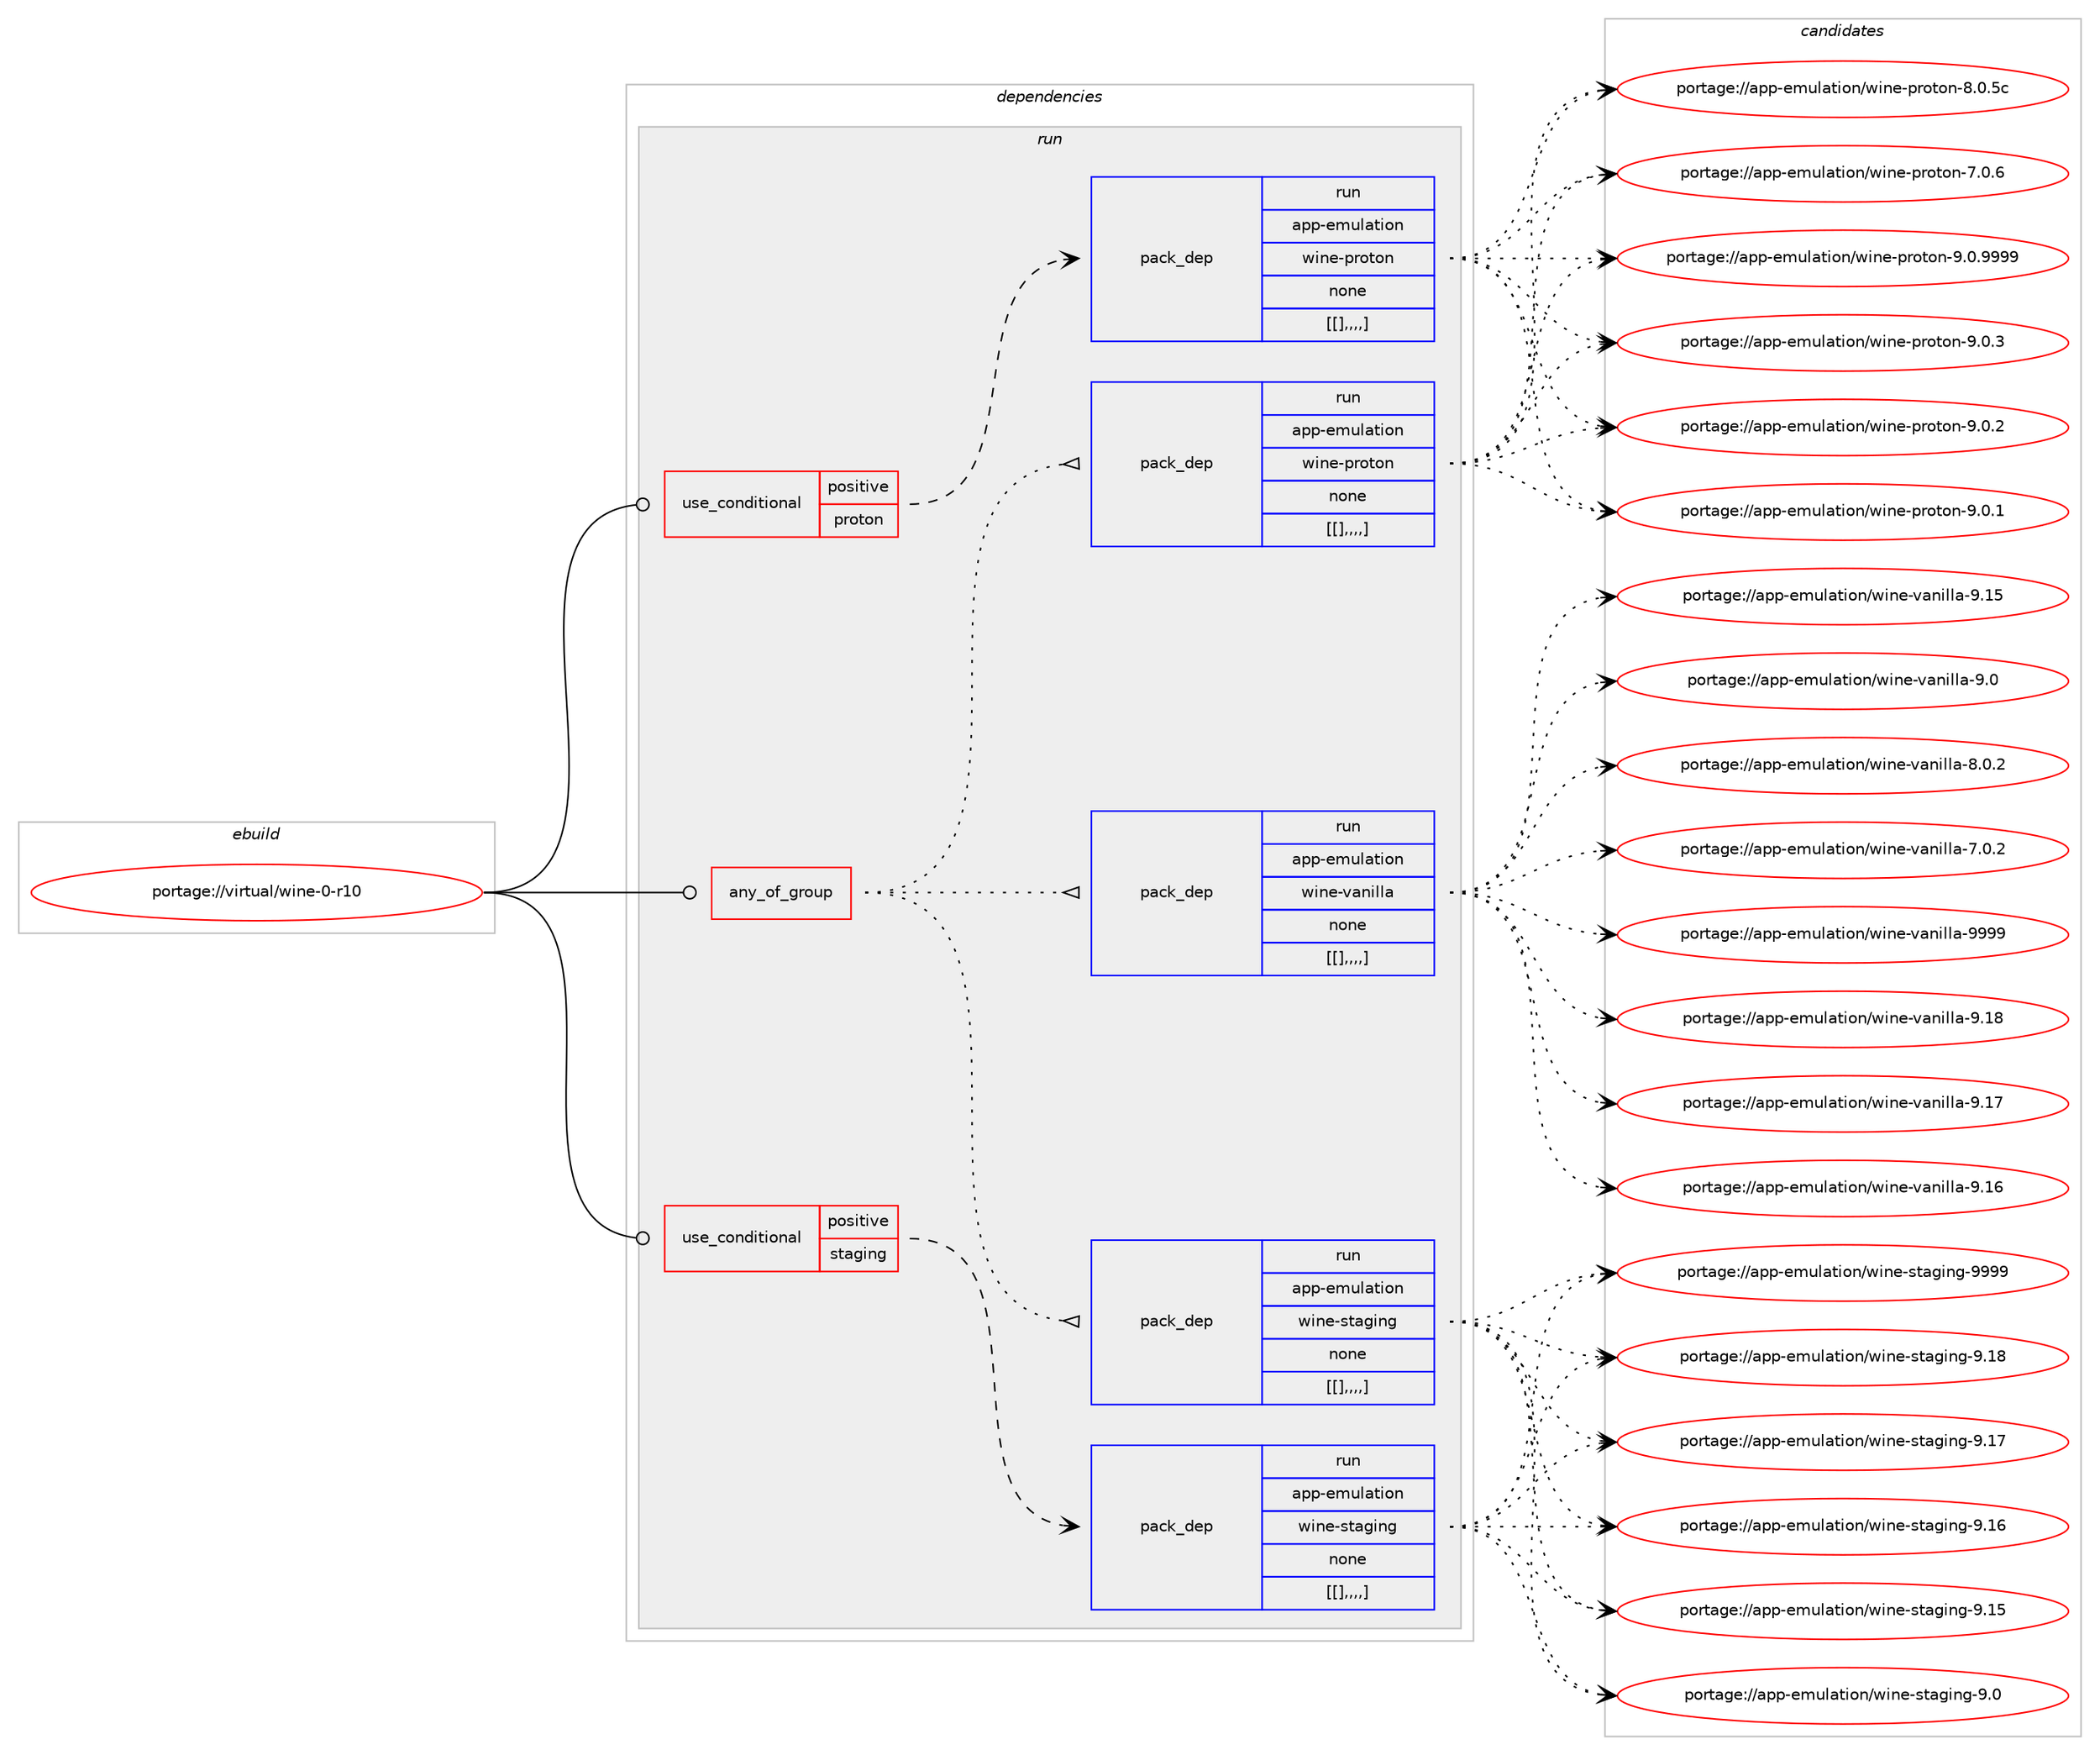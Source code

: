 digraph prolog {

# *************
# Graph options
# *************

newrank=true;
concentrate=true;
compound=true;
graph [rankdir=LR,fontname=Helvetica,fontsize=10,ranksep=1.5];#, ranksep=2.5, nodesep=0.2];
edge  [arrowhead=vee];
node  [fontname=Helvetica,fontsize=10];

# **********
# The ebuild
# **********

subgraph cluster_leftcol {
color=gray;
label=<<i>ebuild</i>>;
id [label="portage://virtual/wine-0-r10", color=red, width=4, href="../virtual/wine-0-r10.svg"];
}

# ****************
# The dependencies
# ****************

subgraph cluster_midcol {
color=gray;
label=<<i>dependencies</i>>;
subgraph cluster_compile {
fillcolor="#eeeeee";
style=filled;
label=<<i>compile</i>>;
}
subgraph cluster_compileandrun {
fillcolor="#eeeeee";
style=filled;
label=<<i>compile and run</i>>;
}
subgraph cluster_run {
fillcolor="#eeeeee";
style=filled;
label=<<i>run</i>>;
subgraph any3042 {
dependency458696 [label=<<TABLE BORDER="0" CELLBORDER="1" CELLSPACING="0" CELLPADDING="4"><TR><TD CELLPADDING="10">any_of_group</TD></TR></TABLE>>, shape=none, color=red];subgraph pack331724 {
dependency458697 [label=<<TABLE BORDER="0" CELLBORDER="1" CELLSPACING="0" CELLPADDING="4" WIDTH="220"><TR><TD ROWSPAN="6" CELLPADDING="30">pack_dep</TD></TR><TR><TD WIDTH="110">run</TD></TR><TR><TD>app-emulation</TD></TR><TR><TD>wine-vanilla</TD></TR><TR><TD>none</TD></TR><TR><TD>[[],,,,]</TD></TR></TABLE>>, shape=none, color=blue];
}
dependency458696:e -> dependency458697:w [weight=20,style="dotted",arrowhead="oinv"];
subgraph pack331725 {
dependency458698 [label=<<TABLE BORDER="0" CELLBORDER="1" CELLSPACING="0" CELLPADDING="4" WIDTH="220"><TR><TD ROWSPAN="6" CELLPADDING="30">pack_dep</TD></TR><TR><TD WIDTH="110">run</TD></TR><TR><TD>app-emulation</TD></TR><TR><TD>wine-proton</TD></TR><TR><TD>none</TD></TR><TR><TD>[[],,,,]</TD></TR></TABLE>>, shape=none, color=blue];
}
dependency458696:e -> dependency458698:w [weight=20,style="dotted",arrowhead="oinv"];
subgraph pack331726 {
dependency458699 [label=<<TABLE BORDER="0" CELLBORDER="1" CELLSPACING="0" CELLPADDING="4" WIDTH="220"><TR><TD ROWSPAN="6" CELLPADDING="30">pack_dep</TD></TR><TR><TD WIDTH="110">run</TD></TR><TR><TD>app-emulation</TD></TR><TR><TD>wine-staging</TD></TR><TR><TD>none</TD></TR><TR><TD>[[],,,,]</TD></TR></TABLE>>, shape=none, color=blue];
}
dependency458696:e -> dependency458699:w [weight=20,style="dotted",arrowhead="oinv"];
}
id:e -> dependency458696:w [weight=20,style="solid",arrowhead="odot"];
subgraph cond123725 {
dependency458700 [label=<<TABLE BORDER="0" CELLBORDER="1" CELLSPACING="0" CELLPADDING="4"><TR><TD ROWSPAN="3" CELLPADDING="10">use_conditional</TD></TR><TR><TD>positive</TD></TR><TR><TD>proton</TD></TR></TABLE>>, shape=none, color=red];
subgraph pack331727 {
dependency458701 [label=<<TABLE BORDER="0" CELLBORDER="1" CELLSPACING="0" CELLPADDING="4" WIDTH="220"><TR><TD ROWSPAN="6" CELLPADDING="30">pack_dep</TD></TR><TR><TD WIDTH="110">run</TD></TR><TR><TD>app-emulation</TD></TR><TR><TD>wine-proton</TD></TR><TR><TD>none</TD></TR><TR><TD>[[],,,,]</TD></TR></TABLE>>, shape=none, color=blue];
}
dependency458700:e -> dependency458701:w [weight=20,style="dashed",arrowhead="vee"];
}
id:e -> dependency458700:w [weight=20,style="solid",arrowhead="odot"];
subgraph cond123726 {
dependency458702 [label=<<TABLE BORDER="0" CELLBORDER="1" CELLSPACING="0" CELLPADDING="4"><TR><TD ROWSPAN="3" CELLPADDING="10">use_conditional</TD></TR><TR><TD>positive</TD></TR><TR><TD>staging</TD></TR></TABLE>>, shape=none, color=red];
subgraph pack331728 {
dependency458703 [label=<<TABLE BORDER="0" CELLBORDER="1" CELLSPACING="0" CELLPADDING="4" WIDTH="220"><TR><TD ROWSPAN="6" CELLPADDING="30">pack_dep</TD></TR><TR><TD WIDTH="110">run</TD></TR><TR><TD>app-emulation</TD></TR><TR><TD>wine-staging</TD></TR><TR><TD>none</TD></TR><TR><TD>[[],,,,]</TD></TR></TABLE>>, shape=none, color=blue];
}
dependency458702:e -> dependency458703:w [weight=20,style="dashed",arrowhead="vee"];
}
id:e -> dependency458702:w [weight=20,style="solid",arrowhead="odot"];
}
}

# **************
# The candidates
# **************

subgraph cluster_choices {
rank=same;
color=gray;
label=<<i>candidates</i>>;

subgraph choice331724 {
color=black;
nodesep=1;
choice971121124510110911710897116105111110471191051101014511897110105108108974557575757 [label="portage://app-emulation/wine-vanilla-9999", color=red, width=4,href="../app-emulation/wine-vanilla-9999.svg"];
choice971121124510110911710897116105111110471191051101014511897110105108108974557464956 [label="portage://app-emulation/wine-vanilla-9.18", color=red, width=4,href="../app-emulation/wine-vanilla-9.18.svg"];
choice971121124510110911710897116105111110471191051101014511897110105108108974557464955 [label="portage://app-emulation/wine-vanilla-9.17", color=red, width=4,href="../app-emulation/wine-vanilla-9.17.svg"];
choice971121124510110911710897116105111110471191051101014511897110105108108974557464954 [label="portage://app-emulation/wine-vanilla-9.16", color=red, width=4,href="../app-emulation/wine-vanilla-9.16.svg"];
choice971121124510110911710897116105111110471191051101014511897110105108108974557464953 [label="portage://app-emulation/wine-vanilla-9.15", color=red, width=4,href="../app-emulation/wine-vanilla-9.15.svg"];
choice9711211245101109117108971161051111104711910511010145118971101051081089745574648 [label="portage://app-emulation/wine-vanilla-9.0", color=red, width=4,href="../app-emulation/wine-vanilla-9.0.svg"];
choice97112112451011091171089711610511111047119105110101451189711010510810897455646484650 [label="portage://app-emulation/wine-vanilla-8.0.2", color=red, width=4,href="../app-emulation/wine-vanilla-8.0.2.svg"];
choice97112112451011091171089711610511111047119105110101451189711010510810897455546484650 [label="portage://app-emulation/wine-vanilla-7.0.2", color=red, width=4,href="../app-emulation/wine-vanilla-7.0.2.svg"];
dependency458697:e -> choice971121124510110911710897116105111110471191051101014511897110105108108974557575757:w [style=dotted,weight="100"];
dependency458697:e -> choice971121124510110911710897116105111110471191051101014511897110105108108974557464956:w [style=dotted,weight="100"];
dependency458697:e -> choice971121124510110911710897116105111110471191051101014511897110105108108974557464955:w [style=dotted,weight="100"];
dependency458697:e -> choice971121124510110911710897116105111110471191051101014511897110105108108974557464954:w [style=dotted,weight="100"];
dependency458697:e -> choice971121124510110911710897116105111110471191051101014511897110105108108974557464953:w [style=dotted,weight="100"];
dependency458697:e -> choice9711211245101109117108971161051111104711910511010145118971101051081089745574648:w [style=dotted,weight="100"];
dependency458697:e -> choice97112112451011091171089711610511111047119105110101451189711010510810897455646484650:w [style=dotted,weight="100"];
dependency458697:e -> choice97112112451011091171089711610511111047119105110101451189711010510810897455546484650:w [style=dotted,weight="100"];
}
subgraph choice331725 {
color=black;
nodesep=1;
choice9711211245101109117108971161051111104711910511010145112114111116111110455746484657575757 [label="portage://app-emulation/wine-proton-9.0.9999", color=red, width=4,href="../app-emulation/wine-proton-9.0.9999.svg"];
choice9711211245101109117108971161051111104711910511010145112114111116111110455746484651 [label="portage://app-emulation/wine-proton-9.0.3", color=red, width=4,href="../app-emulation/wine-proton-9.0.3.svg"];
choice9711211245101109117108971161051111104711910511010145112114111116111110455746484650 [label="portage://app-emulation/wine-proton-9.0.2", color=red, width=4,href="../app-emulation/wine-proton-9.0.2.svg"];
choice9711211245101109117108971161051111104711910511010145112114111116111110455746484649 [label="portage://app-emulation/wine-proton-9.0.1", color=red, width=4,href="../app-emulation/wine-proton-9.0.1.svg"];
choice971121124510110911710897116105111110471191051101014511211411111611111045564648465399 [label="portage://app-emulation/wine-proton-8.0.5c", color=red, width=4,href="../app-emulation/wine-proton-8.0.5c.svg"];
choice9711211245101109117108971161051111104711910511010145112114111116111110455546484654 [label="portage://app-emulation/wine-proton-7.0.6", color=red, width=4,href="../app-emulation/wine-proton-7.0.6.svg"];
dependency458698:e -> choice9711211245101109117108971161051111104711910511010145112114111116111110455746484657575757:w [style=dotted,weight="100"];
dependency458698:e -> choice9711211245101109117108971161051111104711910511010145112114111116111110455746484651:w [style=dotted,weight="100"];
dependency458698:e -> choice9711211245101109117108971161051111104711910511010145112114111116111110455746484650:w [style=dotted,weight="100"];
dependency458698:e -> choice9711211245101109117108971161051111104711910511010145112114111116111110455746484649:w [style=dotted,weight="100"];
dependency458698:e -> choice971121124510110911710897116105111110471191051101014511211411111611111045564648465399:w [style=dotted,weight="100"];
dependency458698:e -> choice9711211245101109117108971161051111104711910511010145112114111116111110455546484654:w [style=dotted,weight="100"];
}
subgraph choice331726 {
color=black;
nodesep=1;
choice9711211245101109117108971161051111104711910511010145115116971031051101034557575757 [label="portage://app-emulation/wine-staging-9999", color=red, width=4,href="../app-emulation/wine-staging-9999.svg"];
choice9711211245101109117108971161051111104711910511010145115116971031051101034557464956 [label="portage://app-emulation/wine-staging-9.18", color=red, width=4,href="../app-emulation/wine-staging-9.18.svg"];
choice9711211245101109117108971161051111104711910511010145115116971031051101034557464955 [label="portage://app-emulation/wine-staging-9.17", color=red, width=4,href="../app-emulation/wine-staging-9.17.svg"];
choice9711211245101109117108971161051111104711910511010145115116971031051101034557464954 [label="portage://app-emulation/wine-staging-9.16", color=red, width=4,href="../app-emulation/wine-staging-9.16.svg"];
choice9711211245101109117108971161051111104711910511010145115116971031051101034557464953 [label="portage://app-emulation/wine-staging-9.15", color=red, width=4,href="../app-emulation/wine-staging-9.15.svg"];
choice97112112451011091171089711610511111047119105110101451151169710310511010345574648 [label="portage://app-emulation/wine-staging-9.0", color=red, width=4,href="../app-emulation/wine-staging-9.0.svg"];
dependency458699:e -> choice9711211245101109117108971161051111104711910511010145115116971031051101034557575757:w [style=dotted,weight="100"];
dependency458699:e -> choice9711211245101109117108971161051111104711910511010145115116971031051101034557464956:w [style=dotted,weight="100"];
dependency458699:e -> choice9711211245101109117108971161051111104711910511010145115116971031051101034557464955:w [style=dotted,weight="100"];
dependency458699:e -> choice9711211245101109117108971161051111104711910511010145115116971031051101034557464954:w [style=dotted,weight="100"];
dependency458699:e -> choice9711211245101109117108971161051111104711910511010145115116971031051101034557464953:w [style=dotted,weight="100"];
dependency458699:e -> choice97112112451011091171089711610511111047119105110101451151169710310511010345574648:w [style=dotted,weight="100"];
}
subgraph choice331727 {
color=black;
nodesep=1;
choice9711211245101109117108971161051111104711910511010145112114111116111110455746484657575757 [label="portage://app-emulation/wine-proton-9.0.9999", color=red, width=4,href="../app-emulation/wine-proton-9.0.9999.svg"];
choice9711211245101109117108971161051111104711910511010145112114111116111110455746484651 [label="portage://app-emulation/wine-proton-9.0.3", color=red, width=4,href="../app-emulation/wine-proton-9.0.3.svg"];
choice9711211245101109117108971161051111104711910511010145112114111116111110455746484650 [label="portage://app-emulation/wine-proton-9.0.2", color=red, width=4,href="../app-emulation/wine-proton-9.0.2.svg"];
choice9711211245101109117108971161051111104711910511010145112114111116111110455746484649 [label="portage://app-emulation/wine-proton-9.0.1", color=red, width=4,href="../app-emulation/wine-proton-9.0.1.svg"];
choice971121124510110911710897116105111110471191051101014511211411111611111045564648465399 [label="portage://app-emulation/wine-proton-8.0.5c", color=red, width=4,href="../app-emulation/wine-proton-8.0.5c.svg"];
choice9711211245101109117108971161051111104711910511010145112114111116111110455546484654 [label="portage://app-emulation/wine-proton-7.0.6", color=red, width=4,href="../app-emulation/wine-proton-7.0.6.svg"];
dependency458701:e -> choice9711211245101109117108971161051111104711910511010145112114111116111110455746484657575757:w [style=dotted,weight="100"];
dependency458701:e -> choice9711211245101109117108971161051111104711910511010145112114111116111110455746484651:w [style=dotted,weight="100"];
dependency458701:e -> choice9711211245101109117108971161051111104711910511010145112114111116111110455746484650:w [style=dotted,weight="100"];
dependency458701:e -> choice9711211245101109117108971161051111104711910511010145112114111116111110455746484649:w [style=dotted,weight="100"];
dependency458701:e -> choice971121124510110911710897116105111110471191051101014511211411111611111045564648465399:w [style=dotted,weight="100"];
dependency458701:e -> choice9711211245101109117108971161051111104711910511010145112114111116111110455546484654:w [style=dotted,weight="100"];
}
subgraph choice331728 {
color=black;
nodesep=1;
choice9711211245101109117108971161051111104711910511010145115116971031051101034557575757 [label="portage://app-emulation/wine-staging-9999", color=red, width=4,href="../app-emulation/wine-staging-9999.svg"];
choice9711211245101109117108971161051111104711910511010145115116971031051101034557464956 [label="portage://app-emulation/wine-staging-9.18", color=red, width=4,href="../app-emulation/wine-staging-9.18.svg"];
choice9711211245101109117108971161051111104711910511010145115116971031051101034557464955 [label="portage://app-emulation/wine-staging-9.17", color=red, width=4,href="../app-emulation/wine-staging-9.17.svg"];
choice9711211245101109117108971161051111104711910511010145115116971031051101034557464954 [label="portage://app-emulation/wine-staging-9.16", color=red, width=4,href="../app-emulation/wine-staging-9.16.svg"];
choice9711211245101109117108971161051111104711910511010145115116971031051101034557464953 [label="portage://app-emulation/wine-staging-9.15", color=red, width=4,href="../app-emulation/wine-staging-9.15.svg"];
choice97112112451011091171089711610511111047119105110101451151169710310511010345574648 [label="portage://app-emulation/wine-staging-9.0", color=red, width=4,href="../app-emulation/wine-staging-9.0.svg"];
dependency458703:e -> choice9711211245101109117108971161051111104711910511010145115116971031051101034557575757:w [style=dotted,weight="100"];
dependency458703:e -> choice9711211245101109117108971161051111104711910511010145115116971031051101034557464956:w [style=dotted,weight="100"];
dependency458703:e -> choice9711211245101109117108971161051111104711910511010145115116971031051101034557464955:w [style=dotted,weight="100"];
dependency458703:e -> choice9711211245101109117108971161051111104711910511010145115116971031051101034557464954:w [style=dotted,weight="100"];
dependency458703:e -> choice9711211245101109117108971161051111104711910511010145115116971031051101034557464953:w [style=dotted,weight="100"];
dependency458703:e -> choice97112112451011091171089711610511111047119105110101451151169710310511010345574648:w [style=dotted,weight="100"];
}
}

}

